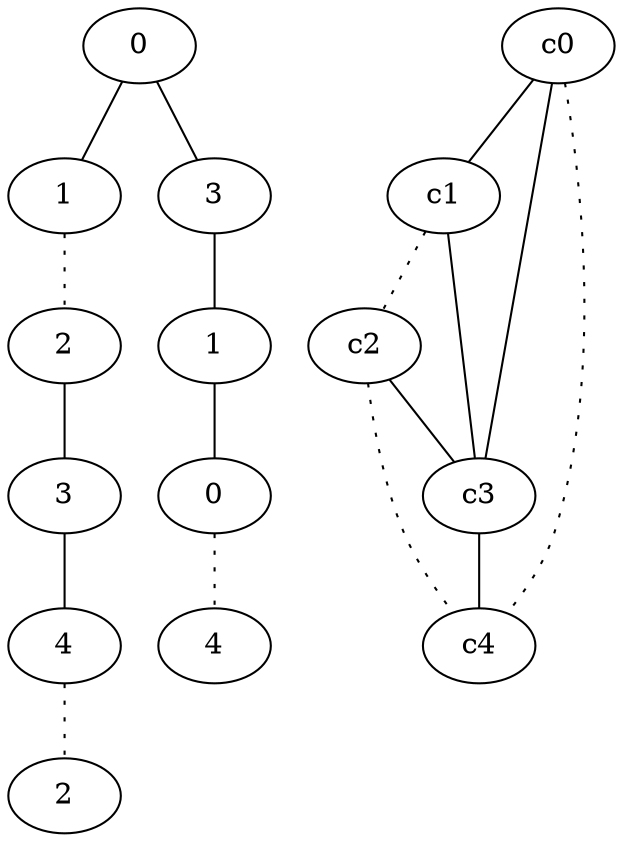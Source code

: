 graph {
a0[label=0];
a1[label=1];
a2[label=2];
a3[label=3];
a4[label=4];
a5[label=2];
a6[label=3];
a7[label=1];
a8[label=0];
a9[label=4];
a0 -- a1;
a0 -- a6;
a1 -- a2 [style=dotted];
a2 -- a3;
a3 -- a4;
a4 -- a5 [style=dotted];
a6 -- a7;
a7 -- a8;
a8 -- a9 [style=dotted];
c0 -- c1;
c0 -- c3;
c0 -- c4 [style=dotted];
c1 -- c2 [style=dotted];
c1 -- c3;
c2 -- c3;
c2 -- c4 [style=dotted];
c3 -- c4;
}
